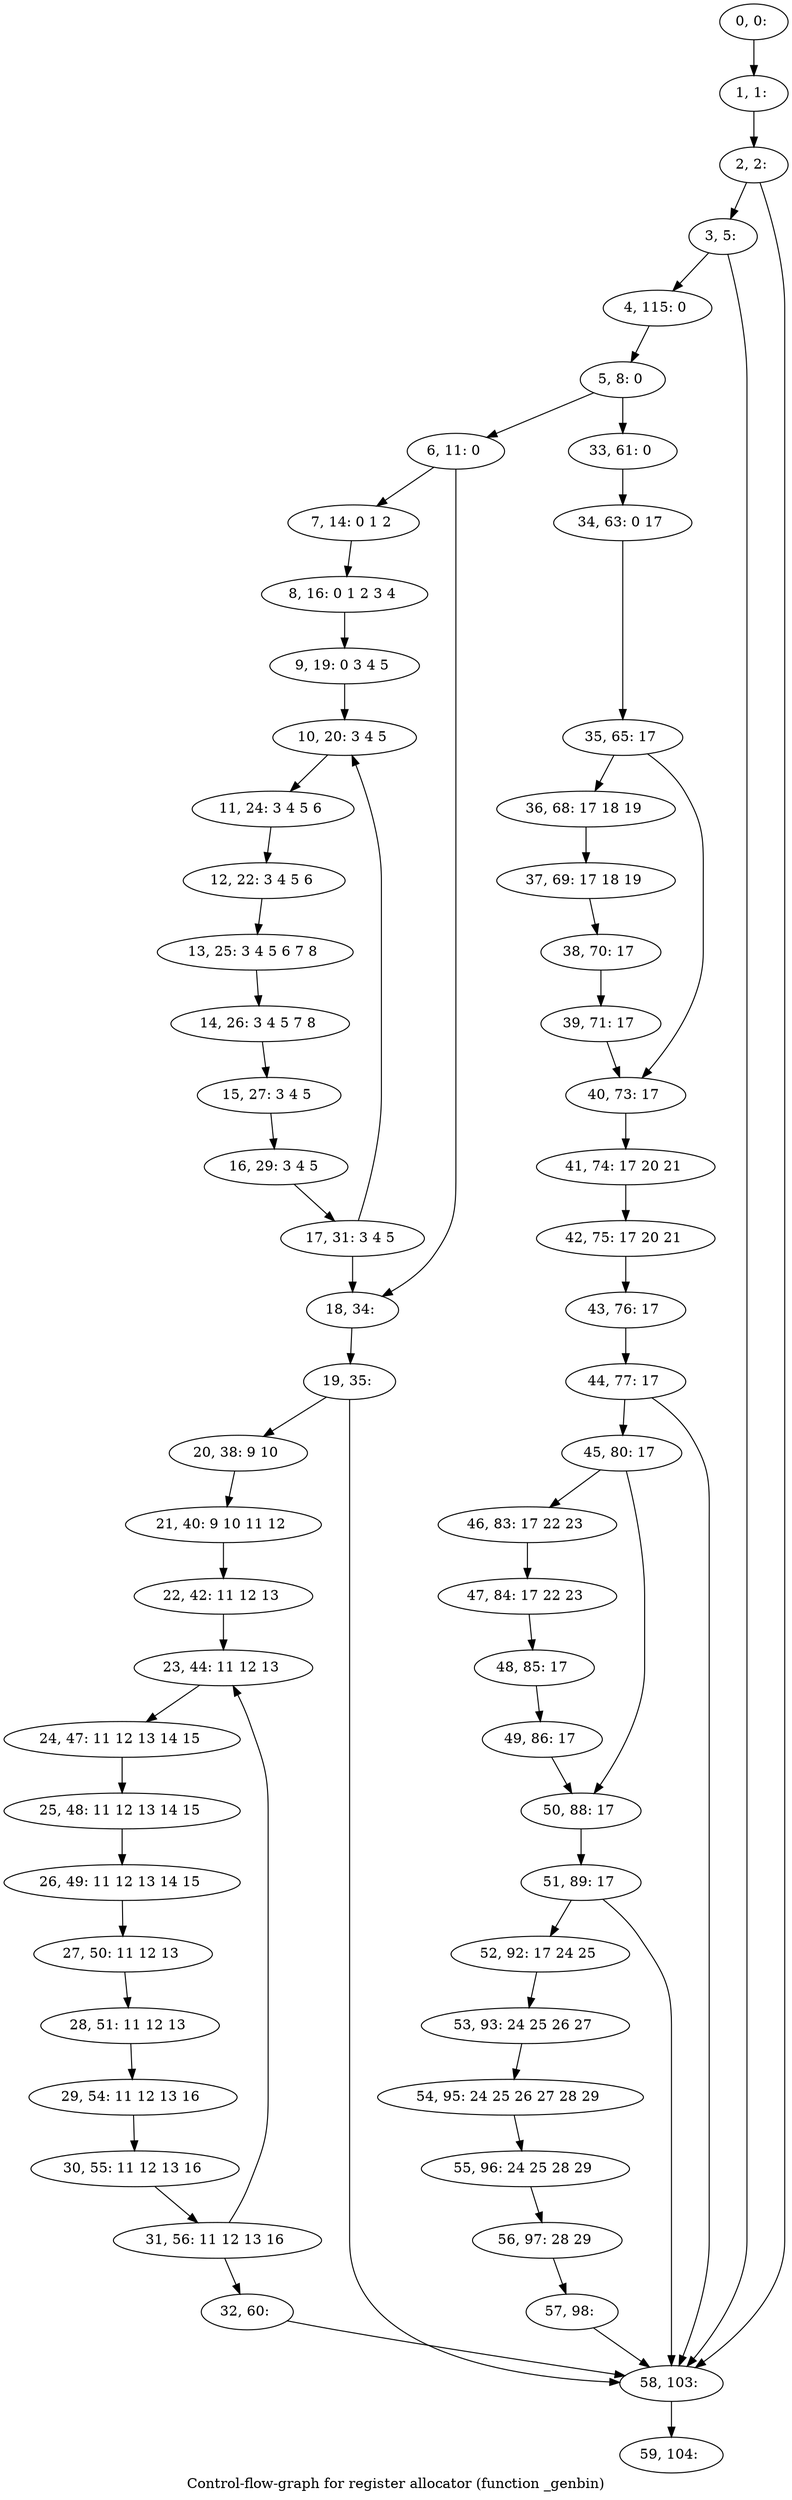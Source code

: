 digraph G {
graph [label="Control-flow-graph for register allocator (function _genbin)"]
0[label="0, 0: "];
1[label="1, 1: "];
2[label="2, 2: "];
3[label="3, 5: "];
4[label="4, 115: 0 "];
5[label="5, 8: 0 "];
6[label="6, 11: 0 "];
7[label="7, 14: 0 1 2 "];
8[label="8, 16: 0 1 2 3 4 "];
9[label="9, 19: 0 3 4 5 "];
10[label="10, 20: 3 4 5 "];
11[label="11, 24: 3 4 5 6 "];
12[label="12, 22: 3 4 5 6 "];
13[label="13, 25: 3 4 5 6 7 8 "];
14[label="14, 26: 3 4 5 7 8 "];
15[label="15, 27: 3 4 5 "];
16[label="16, 29: 3 4 5 "];
17[label="17, 31: 3 4 5 "];
18[label="18, 34: "];
19[label="19, 35: "];
20[label="20, 38: 9 10 "];
21[label="21, 40: 9 10 11 12 "];
22[label="22, 42: 11 12 13 "];
23[label="23, 44: 11 12 13 "];
24[label="24, 47: 11 12 13 14 15 "];
25[label="25, 48: 11 12 13 14 15 "];
26[label="26, 49: 11 12 13 14 15 "];
27[label="27, 50: 11 12 13 "];
28[label="28, 51: 11 12 13 "];
29[label="29, 54: 11 12 13 16 "];
30[label="30, 55: 11 12 13 16 "];
31[label="31, 56: 11 12 13 16 "];
32[label="32, 60: "];
33[label="33, 61: 0 "];
34[label="34, 63: 0 17 "];
35[label="35, 65: 17 "];
36[label="36, 68: 17 18 19 "];
37[label="37, 69: 17 18 19 "];
38[label="38, 70: 17 "];
39[label="39, 71: 17 "];
40[label="40, 73: 17 "];
41[label="41, 74: 17 20 21 "];
42[label="42, 75: 17 20 21 "];
43[label="43, 76: 17 "];
44[label="44, 77: 17 "];
45[label="45, 80: 17 "];
46[label="46, 83: 17 22 23 "];
47[label="47, 84: 17 22 23 "];
48[label="48, 85: 17 "];
49[label="49, 86: 17 "];
50[label="50, 88: 17 "];
51[label="51, 89: 17 "];
52[label="52, 92: 17 24 25 "];
53[label="53, 93: 24 25 26 27 "];
54[label="54, 95: 24 25 26 27 28 29 "];
55[label="55, 96: 24 25 28 29 "];
56[label="56, 97: 28 29 "];
57[label="57, 98: "];
58[label="58, 103: "];
59[label="59, 104: "];
0->1 ;
1->2 ;
2->3 ;
2->58 ;
3->4 ;
3->58 ;
4->5 ;
5->6 ;
5->33 ;
6->7 ;
6->18 ;
7->8 ;
8->9 ;
9->10 ;
10->11 ;
11->12 ;
12->13 ;
13->14 ;
14->15 ;
15->16 ;
16->17 ;
17->18 ;
17->10 ;
18->19 ;
19->20 ;
19->58 ;
20->21 ;
21->22 ;
22->23 ;
23->24 ;
24->25 ;
25->26 ;
26->27 ;
27->28 ;
28->29 ;
29->30 ;
30->31 ;
31->32 ;
31->23 ;
32->58 ;
33->34 ;
34->35 ;
35->36 ;
35->40 ;
36->37 ;
37->38 ;
38->39 ;
39->40 ;
40->41 ;
41->42 ;
42->43 ;
43->44 ;
44->45 ;
44->58 ;
45->46 ;
45->50 ;
46->47 ;
47->48 ;
48->49 ;
49->50 ;
50->51 ;
51->52 ;
51->58 ;
52->53 ;
53->54 ;
54->55 ;
55->56 ;
56->57 ;
57->58 ;
58->59 ;
}
